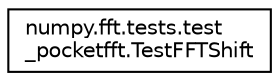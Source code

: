 digraph "Graphical Class Hierarchy"
{
 // LATEX_PDF_SIZE
  edge [fontname="Helvetica",fontsize="10",labelfontname="Helvetica",labelfontsize="10"];
  node [fontname="Helvetica",fontsize="10",shape=record];
  rankdir="LR";
  Node0 [label="numpy.fft.tests.test\l_pocketfft.TestFFTShift",height=0.2,width=0.4,color="black", fillcolor="white", style="filled",URL="$classnumpy_1_1fft_1_1tests_1_1test__pocketfft_1_1TestFFTShift.html",tooltip=" "];
}
